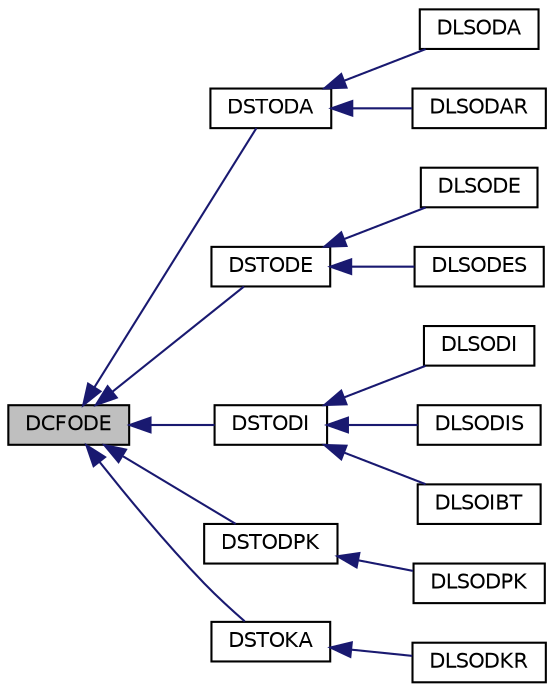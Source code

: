 digraph G
{
  edge [fontname="Helvetica",fontsize="10",labelfontname="Helvetica",labelfontsize="10"];
  node [fontname="Helvetica",fontsize="10",shape=record];
  rankdir=LR;
  Node1 [label="DCFODE",height=0.2,width=0.4,color="black", fillcolor="grey75", style="filled" fontcolor="black"];
  Node1 -> Node2 [dir=back,color="midnightblue",fontsize="10",style="solid",fontname="Helvetica"];
  Node2 [label="DSTODA",height=0.2,width=0.4,color="black", fillcolor="white", style="filled",URL="$opkda1_8f90.html#aa00976345b7f4fb84af59820b1d5d2a9"];
  Node2 -> Node3 [dir=back,color="midnightblue",fontsize="10",style="solid",fontname="Helvetica"];
  Node3 [label="DLSODA",height=0.2,width=0.4,color="black", fillcolor="white", style="filled",URL="$opkdmain_8f90.html#a7028cae269fa60b5b454f91a66b2d04d"];
  Node2 -> Node4 [dir=back,color="midnightblue",fontsize="10",style="solid",fontname="Helvetica"];
  Node4 [label="DLSODAR",height=0.2,width=0.4,color="black", fillcolor="white", style="filled",URL="$opkdmain_8f90.html#a1711c1b88bb05db6bc1a9b3b0e3a2663"];
  Node1 -> Node5 [dir=back,color="midnightblue",fontsize="10",style="solid",fontname="Helvetica"];
  Node5 [label="DSTODE",height=0.2,width=0.4,color="black", fillcolor="white", style="filled",URL="$opkda1_8f90.html#abbf3e0cfbd4d4c4a04af51691dc3ab0b"];
  Node5 -> Node6 [dir=back,color="midnightblue",fontsize="10",style="solid",fontname="Helvetica"];
  Node6 [label="DLSODE",height=0.2,width=0.4,color="black", fillcolor="white", style="filled",URL="$opkdmain_8f90.html#a4196f3869c790e8813b4bac1dd03ecb9"];
  Node5 -> Node7 [dir=back,color="midnightblue",fontsize="10",style="solid",fontname="Helvetica"];
  Node7 [label="DLSODES",height=0.2,width=0.4,color="black", fillcolor="white", style="filled",URL="$opkdmain_8f90.html#a9ba73fbed77c11ec4abd126bbf966442"];
  Node1 -> Node8 [dir=back,color="midnightblue",fontsize="10",style="solid",fontname="Helvetica"];
  Node8 [label="DSTODI",height=0.2,width=0.4,color="black", fillcolor="white", style="filled",URL="$opkda1_8f90.html#aad7a927a220950176ff61b185c420656"];
  Node8 -> Node9 [dir=back,color="midnightblue",fontsize="10",style="solid",fontname="Helvetica"];
  Node9 [label="DLSODI",height=0.2,width=0.4,color="black", fillcolor="white", style="filled",URL="$opkdmain_8f90.html#aeb7356035bc33fb533f00f0aaf6bab48"];
  Node8 -> Node10 [dir=back,color="midnightblue",fontsize="10",style="solid",fontname="Helvetica"];
  Node10 [label="DLSODIS",height=0.2,width=0.4,color="black", fillcolor="white", style="filled",URL="$opkdmain_8f90.html#a8d69137716f0a783f1f355586a16f5c2"];
  Node8 -> Node11 [dir=back,color="midnightblue",fontsize="10",style="solid",fontname="Helvetica"];
  Node11 [label="DLSOIBT",height=0.2,width=0.4,color="black", fillcolor="white", style="filled",URL="$opkdmain_8f90.html#adba4bd945e718a59e4cbf98ddf8f224c"];
  Node1 -> Node12 [dir=back,color="midnightblue",fontsize="10",style="solid",fontname="Helvetica"];
  Node12 [label="DSTODPK",height=0.2,width=0.4,color="black", fillcolor="white", style="filled",URL="$opkda1_8f90.html#ac316a22658cc40e317285fa52583a0bc"];
  Node12 -> Node13 [dir=back,color="midnightblue",fontsize="10",style="solid",fontname="Helvetica"];
  Node13 [label="DLSODPK",height=0.2,width=0.4,color="black", fillcolor="white", style="filled",URL="$opkdmain_8f90.html#abfd1fd76148d80747a6fd105a6c3cca8"];
  Node1 -> Node14 [dir=back,color="midnightblue",fontsize="10",style="solid",fontname="Helvetica"];
  Node14 [label="DSTOKA",height=0.2,width=0.4,color="black", fillcolor="white", style="filled",URL="$opkda1_8f90.html#aa5d15943200f3d1261087a7d67337822"];
  Node14 -> Node15 [dir=back,color="midnightblue",fontsize="10",style="solid",fontname="Helvetica"];
  Node15 [label="DLSODKR",height=0.2,width=0.4,color="black", fillcolor="white", style="filled",URL="$opkdmain_8f90.html#afd6a4d460cf75c6278c36e819dc9c763"];
}
